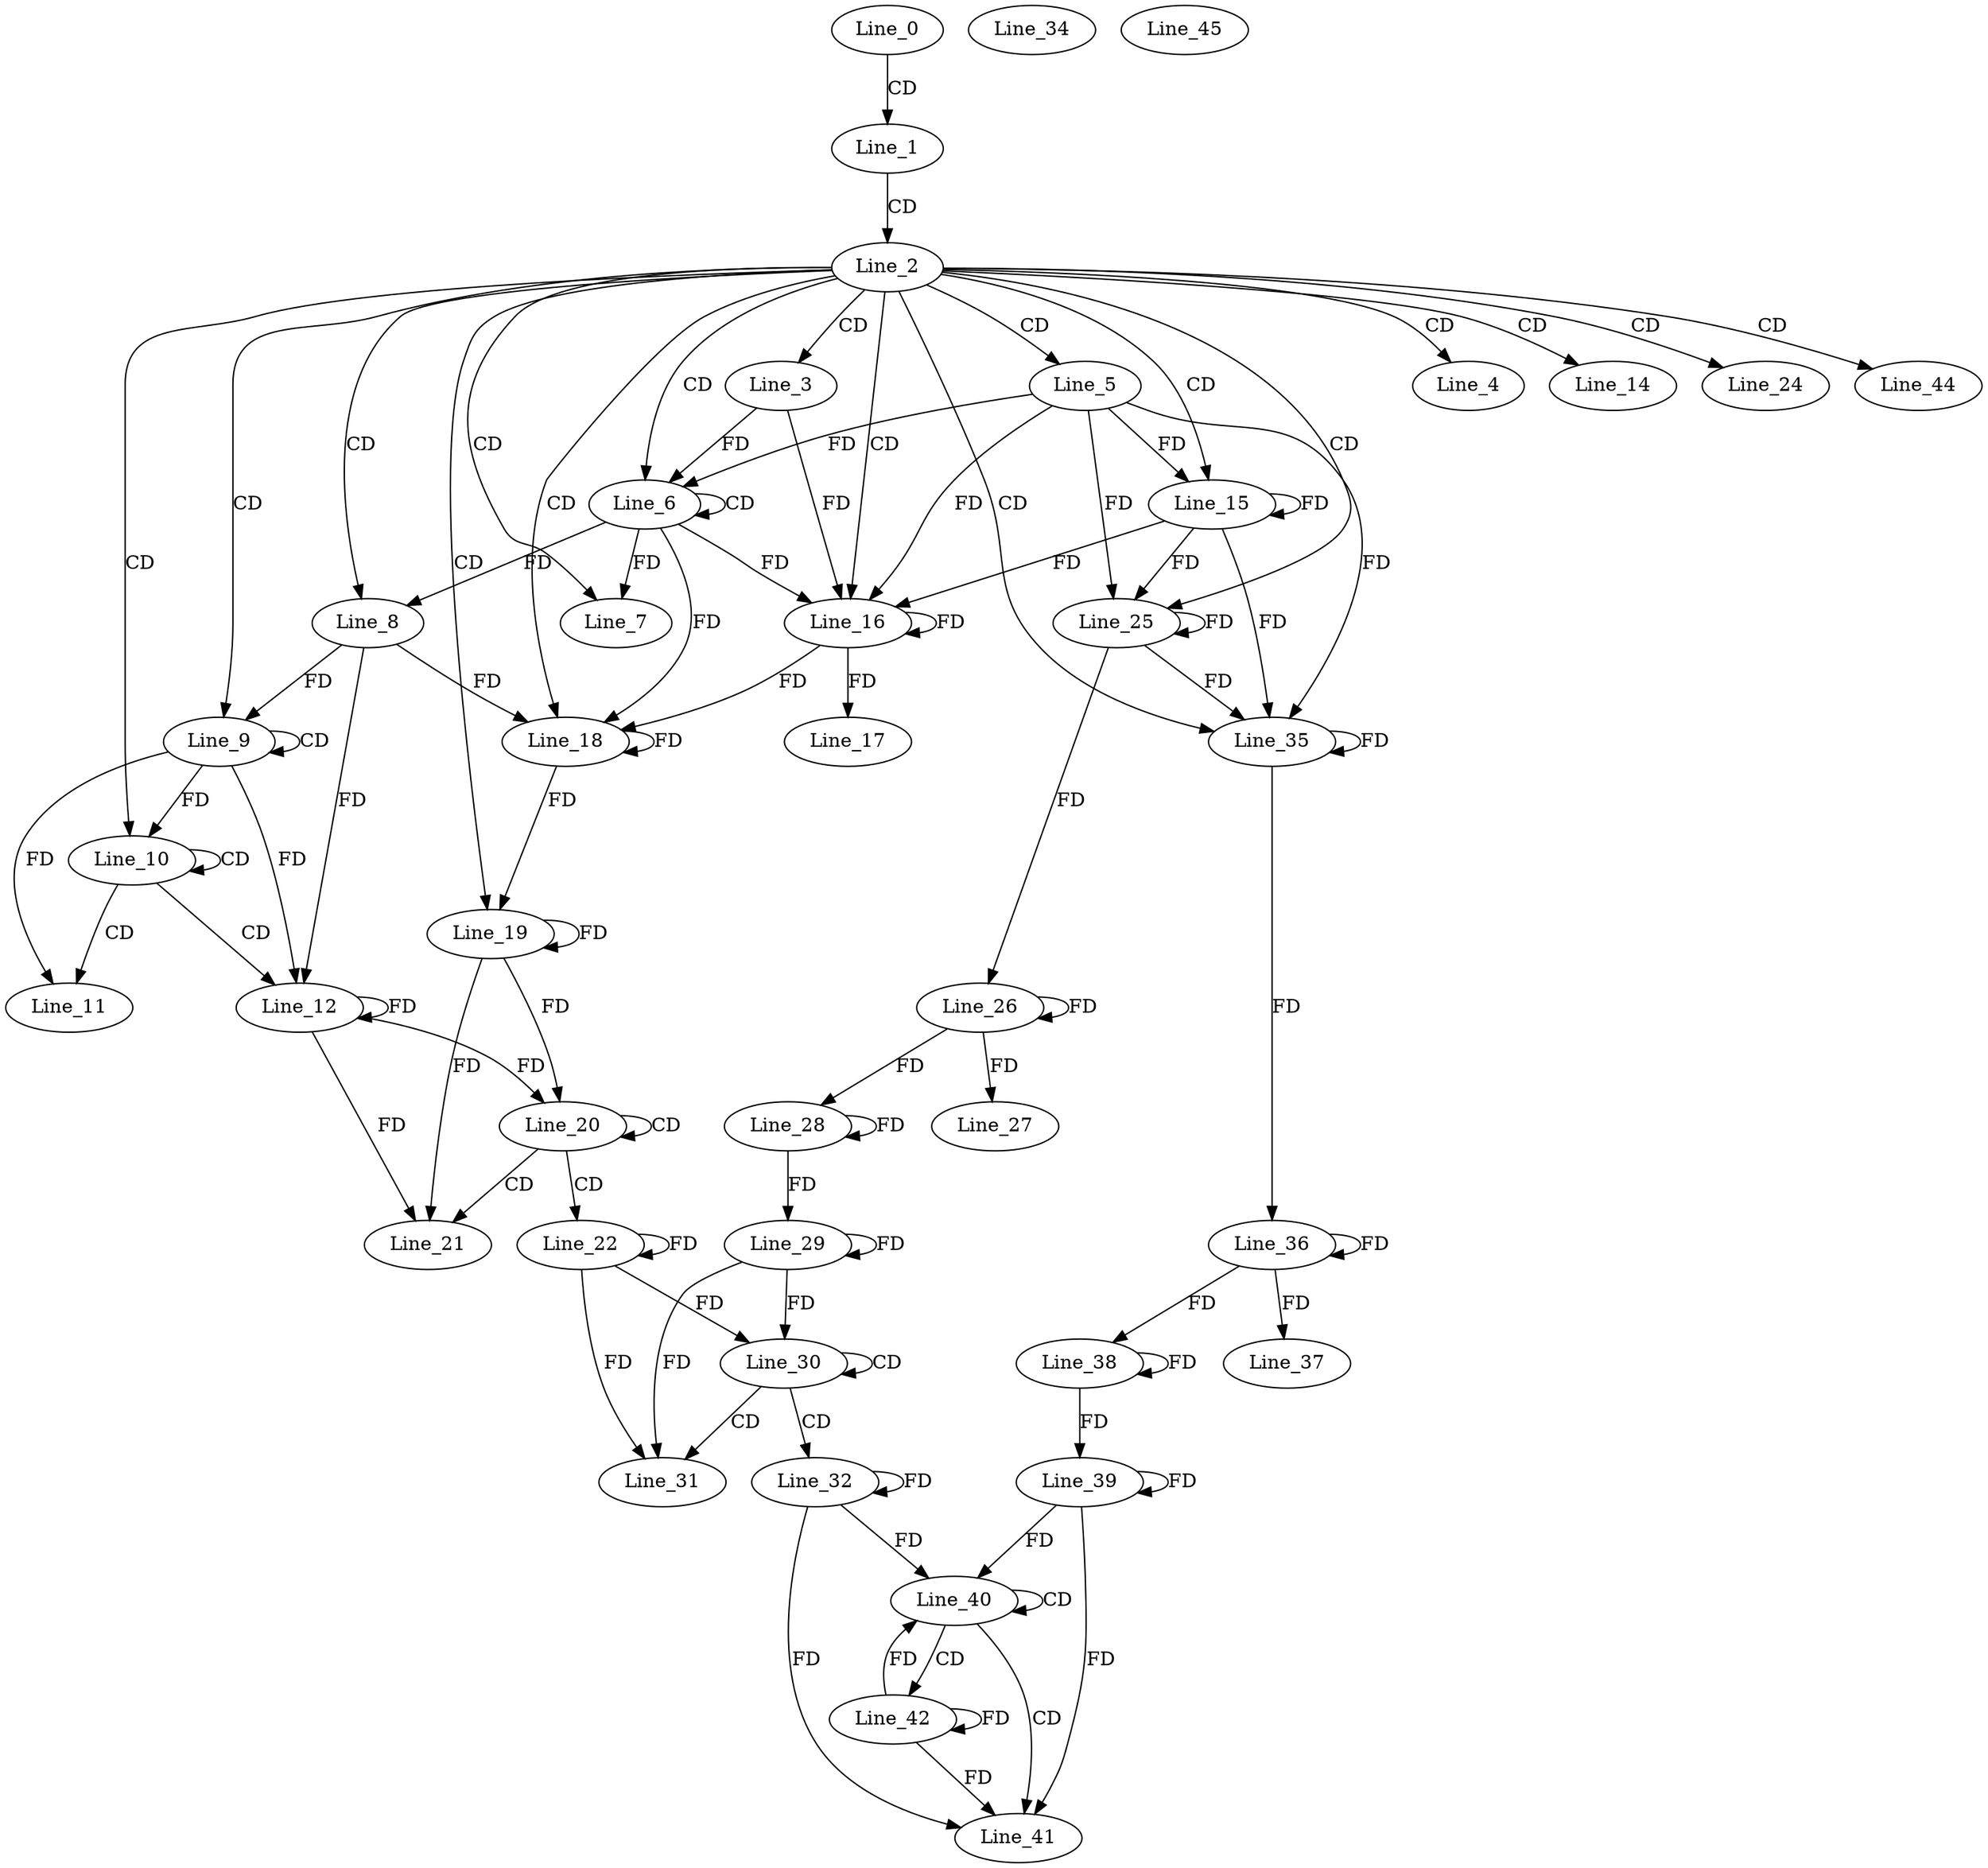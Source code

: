 digraph G {
  Line_0;
  Line_1;
  Line_2;
  Line_3;
  Line_4;
  Line_5;
  Line_6;
  Line_6;
  Line_7;
  Line_7;
  Line_8;
  Line_8;
  Line_9;
  Line_9;
  Line_10;
  Line_11;
  Line_12;
  Line_12;
  Line_14;
  Line_15;
  Line_16;
  Line_16;
  Line_17;
  Line_17;
  Line_18;
  Line_18;
  Line_19;
  Line_19;
  Line_20;
  Line_21;
  Line_22;
  Line_22;
  Line_24;
  Line_25;
  Line_26;
  Line_26;
  Line_27;
  Line_27;
  Line_28;
  Line_28;
  Line_29;
  Line_29;
  Line_30;
  Line_31;
  Line_32;
  Line_32;
  Line_34;
  Line_35;
  Line_36;
  Line_36;
  Line_37;
  Line_37;
  Line_38;
  Line_38;
  Line_39;
  Line_39;
  Line_40;
  Line_41;
  Line_42;
  Line_42;
  Line_44;
  Line_45;
  Line_0 -> Line_1 [ label="CD" ];
  Line_1 -> Line_2 [ label="CD" ];
  Line_2 -> Line_3 [ label="CD" ];
  Line_2 -> Line_4 [ label="CD" ];
  Line_2 -> Line_5 [ label="CD" ];
  Line_2 -> Line_6 [ label="CD" ];
  Line_6 -> Line_6 [ label="CD" ];
  Line_3 -> Line_6 [ label="FD" ];
  Line_5 -> Line_6 [ label="FD" ];
  Line_2 -> Line_7 [ label="CD" ];
  Line_6 -> Line_7 [ label="FD" ];
  Line_2 -> Line_8 [ label="CD" ];
  Line_6 -> Line_8 [ label="FD" ];
  Line_2 -> Line_9 [ label="CD" ];
  Line_9 -> Line_9 [ label="CD" ];
  Line_8 -> Line_9 [ label="FD" ];
  Line_2 -> Line_10 [ label="CD" ];
  Line_10 -> Line_10 [ label="CD" ];
  Line_9 -> Line_10 [ label="FD" ];
  Line_10 -> Line_11 [ label="CD" ];
  Line_9 -> Line_11 [ label="FD" ];
  Line_10 -> Line_12 [ label="CD" ];
  Line_12 -> Line_12 [ label="FD" ];
  Line_9 -> Line_12 [ label="FD" ];
  Line_8 -> Line_12 [ label="FD" ];
  Line_2 -> Line_14 [ label="CD" ];
  Line_2 -> Line_15 [ label="CD" ];
  Line_5 -> Line_15 [ label="FD" ];
  Line_15 -> Line_15 [ label="FD" ];
  Line_2 -> Line_16 [ label="CD" ];
  Line_6 -> Line_16 [ label="FD" ];
  Line_16 -> Line_16 [ label="FD" ];
  Line_3 -> Line_16 [ label="FD" ];
  Line_5 -> Line_16 [ label="FD" ];
  Line_15 -> Line_16 [ label="FD" ];
  Line_16 -> Line_17 [ label="FD" ];
  Line_2 -> Line_18 [ label="CD" ];
  Line_8 -> Line_18 [ label="FD" ];
  Line_18 -> Line_18 [ label="FD" ];
  Line_6 -> Line_18 [ label="FD" ];
  Line_16 -> Line_18 [ label="FD" ];
  Line_2 -> Line_19 [ label="CD" ];
  Line_19 -> Line_19 [ label="FD" ];
  Line_18 -> Line_19 [ label="FD" ];
  Line_20 -> Line_20 [ label="CD" ];
  Line_12 -> Line_20 [ label="FD" ];
  Line_19 -> Line_20 [ label="FD" ];
  Line_20 -> Line_21 [ label="CD" ];
  Line_12 -> Line_21 [ label="FD" ];
  Line_19 -> Line_21 [ label="FD" ];
  Line_20 -> Line_22 [ label="CD" ];
  Line_22 -> Line_22 [ label="FD" ];
  Line_2 -> Line_24 [ label="CD" ];
  Line_2 -> Line_25 [ label="CD" ];
  Line_5 -> Line_25 [ label="FD" ];
  Line_15 -> Line_25 [ label="FD" ];
  Line_25 -> Line_25 [ label="FD" ];
  Line_26 -> Line_26 [ label="FD" ];
  Line_25 -> Line_26 [ label="FD" ];
  Line_26 -> Line_27 [ label="FD" ];
  Line_28 -> Line_28 [ label="FD" ];
  Line_26 -> Line_28 [ label="FD" ];
  Line_29 -> Line_29 [ label="FD" ];
  Line_28 -> Line_29 [ label="FD" ];
  Line_30 -> Line_30 [ label="CD" ];
  Line_22 -> Line_30 [ label="FD" ];
  Line_29 -> Line_30 [ label="FD" ];
  Line_30 -> Line_31 [ label="CD" ];
  Line_22 -> Line_31 [ label="FD" ];
  Line_29 -> Line_31 [ label="FD" ];
  Line_30 -> Line_32 [ label="CD" ];
  Line_32 -> Line_32 [ label="FD" ];
  Line_2 -> Line_35 [ label="CD" ];
  Line_5 -> Line_35 [ label="FD" ];
  Line_15 -> Line_35 [ label="FD" ];
  Line_25 -> Line_35 [ label="FD" ];
  Line_35 -> Line_35 [ label="FD" ];
  Line_36 -> Line_36 [ label="FD" ];
  Line_35 -> Line_36 [ label="FD" ];
  Line_36 -> Line_37 [ label="FD" ];
  Line_38 -> Line_38 [ label="FD" ];
  Line_36 -> Line_38 [ label="FD" ];
  Line_39 -> Line_39 [ label="FD" ];
  Line_38 -> Line_39 [ label="FD" ];
  Line_40 -> Line_40 [ label="CD" ];
  Line_32 -> Line_40 [ label="FD" ];
  Line_39 -> Line_40 [ label="FD" ];
  Line_40 -> Line_41 [ label="CD" ];
  Line_32 -> Line_41 [ label="FD" ];
  Line_39 -> Line_41 [ label="FD" ];
  Line_40 -> Line_42 [ label="CD" ];
  Line_42 -> Line_42 [ label="FD" ];
  Line_2 -> Line_44 [ label="CD" ];
  Line_42 -> Line_40 [ label="FD" ];
  Line_42 -> Line_41 [ label="FD" ];
}
